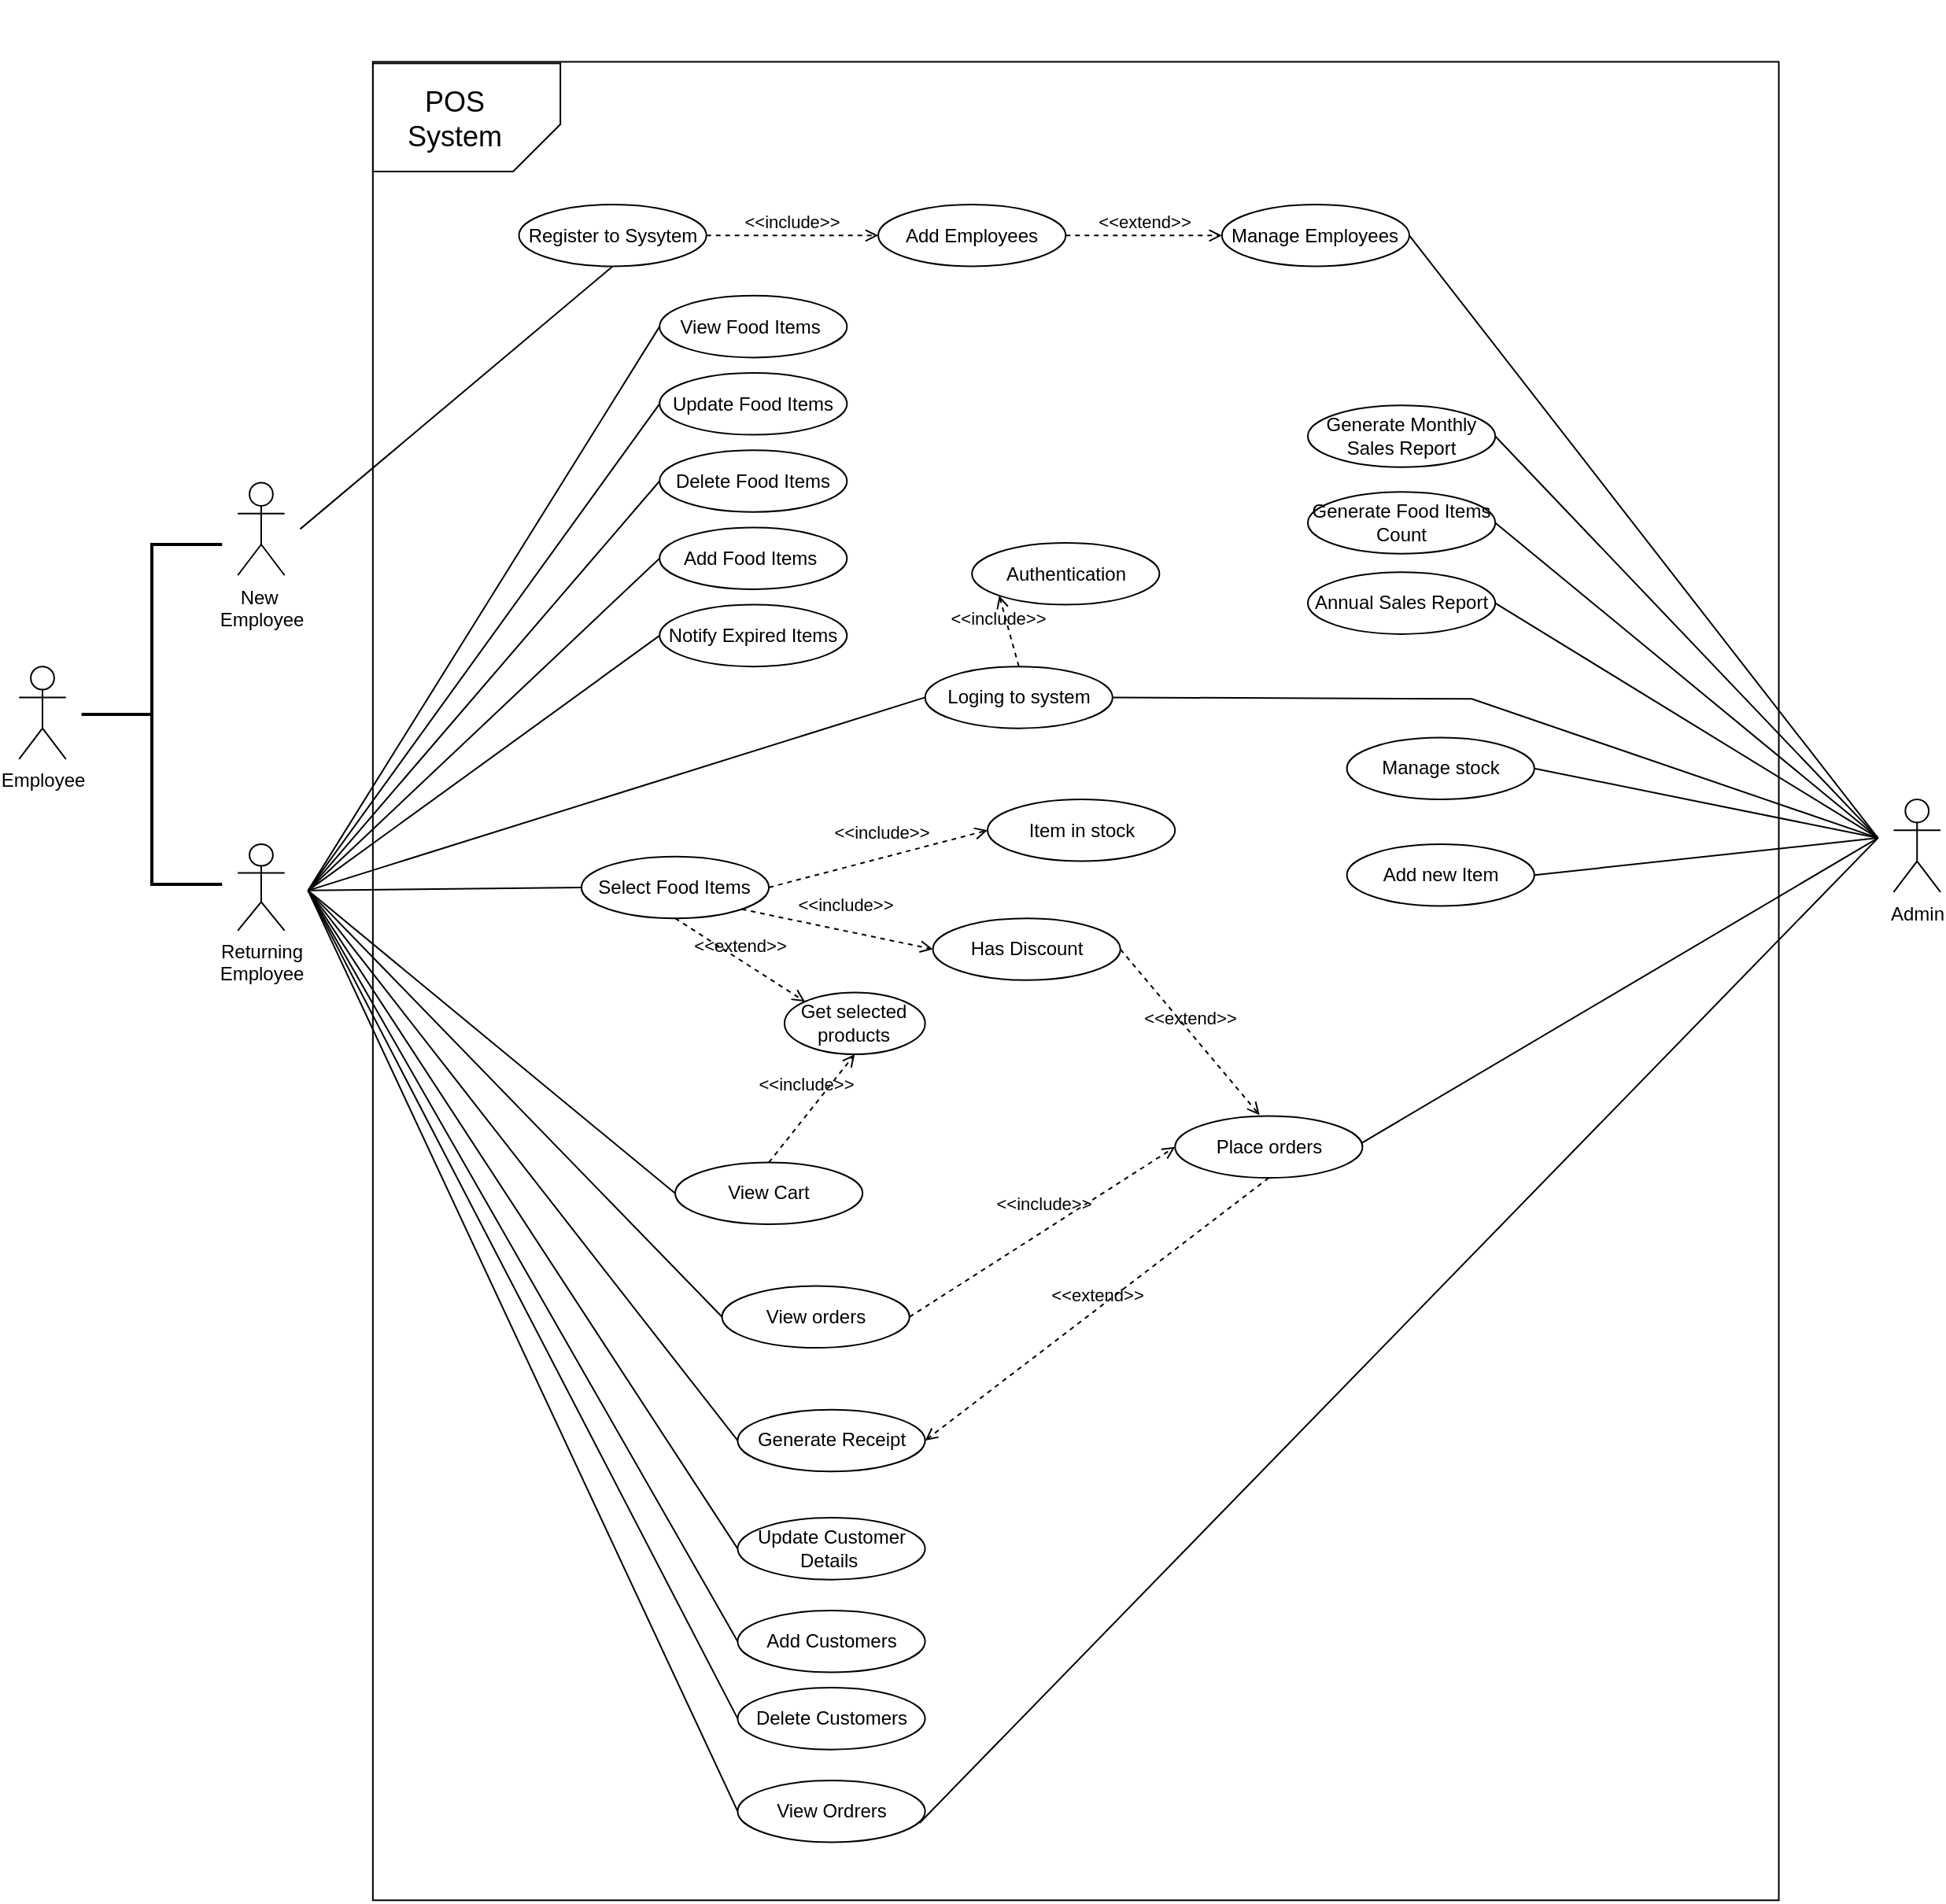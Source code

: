 <mxfile version="24.5.3" type="device">
  <diagram name="Page-1" id="xL3k2eeln_ysvmzoqMKh">
    <mxGraphModel dx="3514" dy="2043" grid="1" gridSize="10" guides="1" tooltips="1" connect="1" arrows="1" fold="1" page="1" pageScale="1" pageWidth="1169" pageHeight="827" math="0" shadow="0">
      <root>
        <mxCell id="0" />
        <mxCell id="1" parent="0" />
        <mxCell id="o7z7_8oo6QjwDc4_HzKS-1" value="" style="group" parent="1" connectable="0" vertex="1">
          <mxGeometry x="-919.996" y="-49.998" width="913.185" height="1207.636" as="geometry" />
        </mxCell>
        <mxCell id="o7z7_8oo6QjwDc4_HzKS-2" value="" style="rounded=0;whiteSpace=wrap;html=1;" parent="o7z7_8oo6QjwDc4_HzKS-1" vertex="1">
          <mxGeometry x="9.926" y="39.273" width="893.333" height="1168.364" as="geometry" />
        </mxCell>
        <mxCell id="o7z7_8oo6QjwDc4_HzKS-3" value="" style="group" parent="o7z7_8oo6QjwDc4_HzKS-1" connectable="0" vertex="1">
          <mxGeometry x="1.963" y="38.273" width="119.111" height="68.727" as="geometry" />
        </mxCell>
        <mxCell id="o7z7_8oo6QjwDc4_HzKS-4" value="" style="shape=card;whiteSpace=wrap;html=1;rotation=-180;" parent="o7z7_8oo6QjwDc4_HzKS-3" vertex="1">
          <mxGeometry x="8.0" y="2.0" width="119.111" height="68.727" as="geometry" />
        </mxCell>
        <mxCell id="o7z7_8oo6QjwDc4_HzKS-5" value="&lt;font style=&quot;font-size: 18px;&quot;&gt;POS System&lt;/font&gt;" style="text;html=1;align=center;verticalAlign=middle;whiteSpace=wrap;rounded=0;" parent="o7z7_8oo6QjwDc4_HzKS-3" vertex="1">
          <mxGeometry x="29.815" y="22.636" width="59.556" height="29.455" as="geometry" />
        </mxCell>
        <mxCell id="o7z7_8oo6QjwDc4_HzKS-6" value="Update Food Items" style="ellipse;whiteSpace=wrap;html=1;" parent="1" vertex="1">
          <mxGeometry x="-727.926" y="187.018" width="119.111" height="39.273" as="geometry" />
        </mxCell>
        <mxCell id="o7z7_8oo6QjwDc4_HzKS-7" value="Delete Food Items" style="ellipse;whiteSpace=wrap;html=1;" parent="1" vertex="1">
          <mxGeometry x="-727.926" y="236.109" width="119.111" height="39.273" as="geometry" />
        </mxCell>
        <mxCell id="o7z7_8oo6QjwDc4_HzKS-8" value="Notify Expired Items" style="ellipse;whiteSpace=wrap;html=1;" parent="1" vertex="1">
          <mxGeometry x="-727.926" y="334.291" width="119.111" height="39.273" as="geometry" />
        </mxCell>
        <mxCell id="o7z7_8oo6QjwDc4_HzKS-9" value="Add Food Items&amp;nbsp;" style="ellipse;whiteSpace=wrap;html=1;" parent="1" vertex="1">
          <mxGeometry x="-727.926" y="285.2" width="119.111" height="39.273" as="geometry" />
        </mxCell>
        <mxCell id="o7z7_8oo6QjwDc4_HzKS-10" value="" style="endArrow=none;html=1;rounded=0;entryX=0;entryY=0.5;entryDx=0;entryDy=0;exitX=0.5;exitY=0.5;exitDx=0;exitDy=0;exitPerimeter=0;" parent="1" target="o7z7_8oo6QjwDc4_HzKS-44" edge="1">
          <mxGeometry width="50" height="50" relative="1" as="geometry">
            <mxPoint x="-951.259" y="515.927" as="sourcePoint" />
            <mxPoint x="-529.407" y="304.836" as="targetPoint" />
          </mxGeometry>
        </mxCell>
        <mxCell id="o7z7_8oo6QjwDc4_HzKS-11" value="" style="endArrow=none;html=1;rounded=0;entryX=0;entryY=0.5;entryDx=0;entryDy=0;exitX=0.5;exitY=0.5;exitDx=0;exitDy=0;exitPerimeter=0;" parent="1" target="o7z7_8oo6QjwDc4_HzKS-6" edge="1">
          <mxGeometry width="50" height="50" relative="1" as="geometry">
            <mxPoint x="-951.259" y="515.927" as="sourcePoint" />
            <mxPoint x="-529.407" y="304.836" as="targetPoint" />
          </mxGeometry>
        </mxCell>
        <mxCell id="o7z7_8oo6QjwDc4_HzKS-12" value="" style="endArrow=none;html=1;rounded=0;entryX=0;entryY=0.5;entryDx=0;entryDy=0;exitX=0.5;exitY=0.5;exitDx=0;exitDy=0;exitPerimeter=0;" parent="1" target="o7z7_8oo6QjwDc4_HzKS-7" edge="1">
          <mxGeometry width="50" height="50" relative="1" as="geometry">
            <mxPoint x="-951.259" y="515.927" as="sourcePoint" />
            <mxPoint x="-529.407" y="304.836" as="targetPoint" />
          </mxGeometry>
        </mxCell>
        <mxCell id="o7z7_8oo6QjwDc4_HzKS-13" value="" style="endArrow=none;html=1;rounded=0;entryX=0;entryY=0.5;entryDx=0;entryDy=0;exitX=0.5;exitY=0.5;exitDx=0;exitDy=0;exitPerimeter=0;" parent="1" target="o7z7_8oo6QjwDc4_HzKS-9" edge="1">
          <mxGeometry width="50" height="50" relative="1" as="geometry">
            <mxPoint x="-951.259" y="515.927" as="sourcePoint" />
            <mxPoint x="-529.407" y="304.836" as="targetPoint" />
          </mxGeometry>
        </mxCell>
        <mxCell id="o7z7_8oo6QjwDc4_HzKS-14" value="" style="endArrow=none;html=1;rounded=0;entryX=0;entryY=0.5;entryDx=0;entryDy=0;exitX=0.5;exitY=0.5;exitDx=0;exitDy=0;exitPerimeter=0;" parent="1" target="o7z7_8oo6QjwDc4_HzKS-8" edge="1">
          <mxGeometry width="50" height="50" relative="1" as="geometry">
            <mxPoint x="-951.259" y="515.927" as="sourcePoint" />
            <mxPoint x="-529.407" y="304.836" as="targetPoint" />
          </mxGeometry>
        </mxCell>
        <mxCell id="o7z7_8oo6QjwDc4_HzKS-15" value="Select Food Items" style="ellipse;whiteSpace=wrap;html=1;" parent="1" vertex="1">
          <mxGeometry x="-777.556" y="494.327" width="119.111" height="39.273" as="geometry" />
        </mxCell>
        <mxCell id="o7z7_8oo6QjwDc4_HzKS-16" value="View Cart" style="ellipse;whiteSpace=wrap;html=1;" parent="1" vertex="1">
          <mxGeometry x="-718" y="688.727" width="119.111" height="39.273" as="geometry" />
        </mxCell>
        <mxCell id="o7z7_8oo6QjwDc4_HzKS-17" value="View orders" style="ellipse;whiteSpace=wrap;html=1;" parent="1" vertex="1">
          <mxGeometry x="-688.222" y="767.273" width="119.111" height="39.273" as="geometry" />
        </mxCell>
        <mxCell id="o7z7_8oo6QjwDc4_HzKS-18" value="Generate Receipt" style="ellipse;whiteSpace=wrap;html=1;" parent="1" vertex="1">
          <mxGeometry x="-678.296" y="845.818" width="119.111" height="39.273" as="geometry" />
        </mxCell>
        <mxCell id="o7z7_8oo6QjwDc4_HzKS-19" value="" style="endArrow=none;html=1;rounded=0;entryX=0;entryY=0.5;entryDx=0;entryDy=0;exitX=0.5;exitY=0.5;exitDx=0;exitDy=0;exitPerimeter=0;" parent="1" target="o7z7_8oo6QjwDc4_HzKS-15" edge="1">
          <mxGeometry width="50" height="50" relative="1" as="geometry">
            <mxPoint x="-951.259" y="515.927" as="sourcePoint" />
            <mxPoint x="-529.407" y="501.2" as="targetPoint" />
          </mxGeometry>
        </mxCell>
        <mxCell id="o7z7_8oo6QjwDc4_HzKS-20" value="" style="endArrow=none;html=1;rounded=0;entryX=0;entryY=0.5;entryDx=0;entryDy=0;exitX=0.5;exitY=0.5;exitDx=0;exitDy=0;exitPerimeter=0;" parent="1" target="o7z7_8oo6QjwDc4_HzKS-16" edge="1">
          <mxGeometry width="50" height="50" relative="1" as="geometry">
            <mxPoint x="-951.259" y="515.927" as="sourcePoint" />
            <mxPoint x="-529.407" y="501.2" as="targetPoint" />
          </mxGeometry>
        </mxCell>
        <mxCell id="o7z7_8oo6QjwDc4_HzKS-21" value="" style="endArrow=none;html=1;rounded=0;entryX=0;entryY=0.5;entryDx=0;entryDy=0;exitX=0.5;exitY=0.5;exitDx=0;exitDy=0;exitPerimeter=0;" parent="1" target="o7z7_8oo6QjwDc4_HzKS-17" edge="1">
          <mxGeometry width="50" height="50" relative="1" as="geometry">
            <mxPoint x="-951.259" y="515.927" as="sourcePoint" />
            <mxPoint x="-529.407" y="501.2" as="targetPoint" />
          </mxGeometry>
        </mxCell>
        <mxCell id="o7z7_8oo6QjwDc4_HzKS-22" value="" style="endArrow=none;html=1;rounded=0;entryX=0;entryY=0.5;entryDx=0;entryDy=0;exitX=0.5;exitY=0.5;exitDx=0;exitDy=0;exitPerimeter=0;" parent="1" target="o7z7_8oo6QjwDc4_HzKS-18" edge="1">
          <mxGeometry width="50" height="50" relative="1" as="geometry">
            <mxPoint x="-951.259" y="515.927" as="sourcePoint" />
            <mxPoint x="-529.407" y="501.2" as="targetPoint" />
          </mxGeometry>
        </mxCell>
        <mxCell id="o7z7_8oo6QjwDc4_HzKS-23" value="&lt;div&gt;Update Customer Details&amp;nbsp;&lt;br&gt;&lt;/div&gt;" style="ellipse;whiteSpace=wrap;html=1;" parent="1" vertex="1">
          <mxGeometry x="-678.296" y="914.545" width="119.111" height="39.273" as="geometry" />
        </mxCell>
        <mxCell id="o7z7_8oo6QjwDc4_HzKS-24" value="Add Customers" style="ellipse;whiteSpace=wrap;html=1;" parent="1" vertex="1">
          <mxGeometry x="-678.296" y="973.455" width="119.111" height="39.273" as="geometry" />
        </mxCell>
        <mxCell id="o7z7_8oo6QjwDc4_HzKS-25" value="Delete Customers" style="ellipse;whiteSpace=wrap;html=1;" parent="1" vertex="1">
          <mxGeometry x="-678.296" y="1022.545" width="119.111" height="39.273" as="geometry" />
        </mxCell>
        <mxCell id="o7z7_8oo6QjwDc4_HzKS-26" value="View Ordrers" style="ellipse;whiteSpace=wrap;html=1;" parent="1" vertex="1">
          <mxGeometry x="-678.296" y="1081.455" width="119.111" height="39.273" as="geometry" />
        </mxCell>
        <mxCell id="o7z7_8oo6QjwDc4_HzKS-27" value="" style="endArrow=none;html=1;rounded=0;entryX=0;entryY=0.5;entryDx=0;entryDy=0;exitX=0.5;exitY=0.5;exitDx=0;exitDy=0;exitPerimeter=0;" parent="1" target="o7z7_8oo6QjwDc4_HzKS-23" edge="1">
          <mxGeometry width="50" height="50" relative="1" as="geometry">
            <mxPoint x="-951.259" y="515.927" as="sourcePoint" />
            <mxPoint x="-529.407" y="658.291" as="targetPoint" />
          </mxGeometry>
        </mxCell>
        <mxCell id="o7z7_8oo6QjwDc4_HzKS-28" value="" style="endArrow=none;html=1;rounded=0;entryX=0;entryY=0.5;entryDx=0;entryDy=0;exitX=0.5;exitY=0.5;exitDx=0;exitDy=0;exitPerimeter=0;" parent="1" target="o7z7_8oo6QjwDc4_HzKS-24" edge="1">
          <mxGeometry width="50" height="50" relative="1" as="geometry">
            <mxPoint x="-951.259" y="515.927" as="sourcePoint" />
            <mxPoint x="-529.407" y="550.291" as="targetPoint" />
          </mxGeometry>
        </mxCell>
        <mxCell id="o7z7_8oo6QjwDc4_HzKS-29" value="" style="endArrow=none;html=1;rounded=0;entryX=0;entryY=0.5;entryDx=0;entryDy=0;exitX=0.5;exitY=0.5;exitDx=0;exitDy=0;exitPerimeter=0;" parent="1" target="o7z7_8oo6QjwDc4_HzKS-25" edge="1">
          <mxGeometry width="50" height="50" relative="1" as="geometry">
            <mxPoint x="-951.259" y="515.927" as="sourcePoint" />
            <mxPoint x="-529.407" y="550.291" as="targetPoint" />
          </mxGeometry>
        </mxCell>
        <mxCell id="o7z7_8oo6QjwDc4_HzKS-30" value="" style="endArrow=none;html=1;rounded=0;entryX=0;entryY=0.5;entryDx=0;entryDy=0;exitX=0.5;exitY=0.5;exitDx=0;exitDy=0;exitPerimeter=0;" parent="1" target="o7z7_8oo6QjwDc4_HzKS-26" edge="1">
          <mxGeometry width="50" height="50" relative="1" as="geometry">
            <mxPoint x="-951.259" y="515.927" as="sourcePoint" />
            <mxPoint x="-529.407" y="550.291" as="targetPoint" />
          </mxGeometry>
        </mxCell>
        <mxCell id="o7z7_8oo6QjwDc4_HzKS-31" value="Generate Monthly Sales Report" style="ellipse;whiteSpace=wrap;html=1;" parent="1" vertex="1">
          <mxGeometry x="-316.0" y="207.636" width="119.111" height="39.273" as="geometry" />
        </mxCell>
        <mxCell id="o7z7_8oo6QjwDc4_HzKS-32" value="Generate Food Items Count" style="ellipse;whiteSpace=wrap;html=1;" parent="1" vertex="1">
          <mxGeometry x="-316.0" y="262.618" width="119.111" height="39.273" as="geometry" />
        </mxCell>
        <mxCell id="o7z7_8oo6QjwDc4_HzKS-33" value="Annual Sales Report" style="ellipse;whiteSpace=wrap;html=1;" parent="1" vertex="1">
          <mxGeometry x="-316.0" y="313.673" width="119.111" height="39.273" as="geometry" />
        </mxCell>
        <mxCell id="o7z7_8oo6QjwDc4_HzKS-34" value="" style="endArrow=none;html=1;rounded=0;entryX=1;entryY=0.5;entryDx=0;entryDy=0;" parent="1" target="o7z7_8oo6QjwDc4_HzKS-31" edge="1">
          <mxGeometry width="50" height="50" relative="1" as="geometry">
            <mxPoint x="46.296" y="482.545" as="sourcePoint" />
            <mxPoint x="-658.444" y="236.109" as="targetPoint" />
          </mxGeometry>
        </mxCell>
        <mxCell id="o7z7_8oo6QjwDc4_HzKS-35" value="" style="endArrow=none;html=1;rounded=0;entryX=1;entryY=0.5;entryDx=0;entryDy=0;" parent="1" target="o7z7_8oo6QjwDc4_HzKS-32" edge="1">
          <mxGeometry width="50" height="50" relative="1" as="geometry">
            <mxPoint x="46.296" y="482.545" as="sourcePoint" />
            <mxPoint x="-360.667" y="255.745" as="targetPoint" />
          </mxGeometry>
        </mxCell>
        <mxCell id="o7z7_8oo6QjwDc4_HzKS-36" value="" style="endArrow=none;html=1;rounded=0;entryX=1;entryY=0.5;entryDx=0;entryDy=0;" parent="1" target="o7z7_8oo6QjwDc4_HzKS-33" edge="1">
          <mxGeometry width="50" height="50" relative="1" as="geometry">
            <mxPoint x="46.296" y="482.545" as="sourcePoint" />
            <mxPoint x="-350.741" y="265.564" as="targetPoint" />
          </mxGeometry>
        </mxCell>
        <mxCell id="o7z7_8oo6QjwDc4_HzKS-37" value="" style="endArrow=none;html=1;rounded=0;entryX=0.971;entryY=0.688;entryDx=0;entryDy=0;entryPerimeter=0;" parent="1" target="o7z7_8oo6QjwDc4_HzKS-26" edge="1">
          <mxGeometry width="50" height="50" relative="1" as="geometry">
            <mxPoint x="46.296" y="482.545" as="sourcePoint" />
            <mxPoint x="-658.444" y="393.2" as="targetPoint" />
          </mxGeometry>
        </mxCell>
        <mxCell id="o7z7_8oo6QjwDc4_HzKS-38" value="" style="endArrow=none;html=1;rounded=0;entryX=0.91;entryY=0.589;entryDx=0;entryDy=0;entryPerimeter=0;" parent="1" target="o7z7_8oo6QjwDc4_HzKS-52" edge="1">
          <mxGeometry width="50" height="50" relative="1" as="geometry">
            <mxPoint x="46.296" y="482.545" as="sourcePoint" />
            <mxPoint x="-360.667" y="610.182" as="targetPoint" />
          </mxGeometry>
        </mxCell>
        <mxCell id="o7z7_8oo6QjwDc4_HzKS-39" value="Manage Employees" style="ellipse;whiteSpace=wrap;html=1;" parent="1" vertex="1">
          <mxGeometry x="-370.593" y="80" width="119.111" height="39.273" as="geometry" />
        </mxCell>
        <mxCell id="o7z7_8oo6QjwDc4_HzKS-40" value="" style="endArrow=none;html=1;rounded=0;entryX=1;entryY=0.5;entryDx=0;entryDy=0;" parent="1" target="o7z7_8oo6QjwDc4_HzKS-39" edge="1">
          <mxGeometry width="50" height="50" relative="1" as="geometry">
            <mxPoint x="46.296" y="482.545" as="sourcePoint" />
            <mxPoint x="-479.778" y="471.745" as="targetPoint" />
          </mxGeometry>
        </mxCell>
        <mxCell id="o7z7_8oo6QjwDc4_HzKS-41" value="Employee&lt;div&gt;&lt;br&gt;&lt;/div&gt;" style="shape=umlActor;verticalLabelPosition=bottom;verticalAlign=top;html=1;outlineConnect=0;" parent="1" vertex="1">
          <mxGeometry x="-1134.889" y="373.564" width="29.778" height="58.909" as="geometry" />
        </mxCell>
        <mxCell id="o7z7_8oo6QjwDc4_HzKS-42" value="Add new Item" style="ellipse;whiteSpace=wrap;html=1;" parent="1" vertex="1">
          <mxGeometry x="-291.185" y="486.473" width="119.111" height="39.273" as="geometry" />
        </mxCell>
        <mxCell id="o7z7_8oo6QjwDc4_HzKS-43" value="" style="endArrow=none;html=1;rounded=0;entryX=1;entryY=0.5;entryDx=0;entryDy=0;" parent="1" target="o7z7_8oo6QjwDc4_HzKS-42" edge="1">
          <mxGeometry width="50" height="50" relative="1" as="geometry">
            <mxPoint x="46.296" y="482.545" as="sourcePoint" />
            <mxPoint x="-360.667" y="353.927" as="targetPoint" />
          </mxGeometry>
        </mxCell>
        <mxCell id="o7z7_8oo6QjwDc4_HzKS-44" value="View Food Items&amp;nbsp;" style="ellipse;whiteSpace=wrap;html=1;" parent="1" vertex="1">
          <mxGeometry x="-727.926" y="137.927" width="119.111" height="39.273" as="geometry" />
        </mxCell>
        <mxCell id="o7z7_8oo6QjwDc4_HzKS-45" value="New&amp;nbsp;&lt;div&gt;Employee&lt;div&gt;&lt;br&gt;&lt;/div&gt;&lt;/div&gt;" style="shape=umlActor;verticalLabelPosition=bottom;verticalAlign=top;html=1;outlineConnect=0;" parent="1" vertex="1">
          <mxGeometry x="-995.926" y="256.727" width="29.778" height="58.909" as="geometry" />
        </mxCell>
        <mxCell id="o7z7_8oo6QjwDc4_HzKS-46" value="Add Employees" style="ellipse;whiteSpace=wrap;html=1;" parent="1" vertex="1">
          <mxGeometry x="-588.963" y="80" width="119.111" height="39.273" as="geometry" />
        </mxCell>
        <mxCell id="o7z7_8oo6QjwDc4_HzKS-47" value="Register to Sysytem" style="ellipse;whiteSpace=wrap;html=1;" parent="1" vertex="1">
          <mxGeometry x="-817.259" y="80" width="119.111" height="39.273" as="geometry" />
        </mxCell>
        <mxCell id="o7z7_8oo6QjwDc4_HzKS-48" value="Loging to system" style="ellipse;whiteSpace=wrap;html=1;" parent="1" vertex="1">
          <mxGeometry x="-559.185" y="373.564" width="119.111" height="39.273" as="geometry" />
        </mxCell>
        <mxCell id="o7z7_8oo6QjwDc4_HzKS-49" value="&amp;lt;&amp;lt;include&amp;gt;&amp;gt;" style="html=1;verticalAlign=bottom;labelBackgroundColor=none;endArrow=open;endFill=0;dashed=1;rounded=0;entryX=0;entryY=0.5;entryDx=0;entryDy=0;exitX=1;exitY=0.5;exitDx=0;exitDy=0;" parent="1" source="o7z7_8oo6QjwDc4_HzKS-47" target="o7z7_8oo6QjwDc4_HzKS-46" edge="1">
          <mxGeometry width="160" relative="1" as="geometry">
            <mxPoint x="-906.593" y="197.818" as="sourcePoint" />
            <mxPoint x="-747.778" y="197.818" as="targetPoint" />
          </mxGeometry>
        </mxCell>
        <mxCell id="o7z7_8oo6QjwDc4_HzKS-50" value="" style="endArrow=none;html=1;rounded=0;exitX=0.5;exitY=0.5;exitDx=0;exitDy=0;exitPerimeter=0;entryX=0;entryY=0.5;entryDx=0;entryDy=0;" parent="1" target="o7z7_8oo6QjwDc4_HzKS-48" edge="1">
          <mxGeometry width="50" height="50" relative="1" as="geometry">
            <mxPoint x="-951.259" y="515.927" as="sourcePoint" />
            <mxPoint x="-579.037" y="502.182" as="targetPoint" />
          </mxGeometry>
        </mxCell>
        <mxCell id="o7z7_8oo6QjwDc4_HzKS-51" value="" style="endArrow=none;html=1;rounded=0;entryX=0.5;entryY=1;entryDx=0;entryDy=0;" parent="1" target="o7z7_8oo6QjwDc4_HzKS-47" edge="1">
          <mxGeometry width="50" height="50" relative="1" as="geometry">
            <mxPoint x="-956.222" y="286.182" as="sourcePoint" />
            <mxPoint x="-926.444" y="177.2" as="targetPoint" />
          </mxGeometry>
        </mxCell>
        <mxCell id="o7z7_8oo6QjwDc4_HzKS-52" value="Place orders" style="ellipse;whiteSpace=wrap;html=1;" parent="1" vertex="1">
          <mxGeometry x="-400.37" y="659.273" width="119.111" height="39.273" as="geometry" />
        </mxCell>
        <mxCell id="o7z7_8oo6QjwDc4_HzKS-53" value="&amp;lt;&amp;lt;extend&amp;gt;&amp;gt;" style="html=1;verticalAlign=bottom;labelBackgroundColor=none;endArrow=open;endFill=0;dashed=1;rounded=0;entryX=0;entryY=0.5;entryDx=0;entryDy=0;exitX=1;exitY=0.5;exitDx=0;exitDy=0;" parent="1" source="o7z7_8oo6QjwDc4_HzKS-46" target="o7z7_8oo6QjwDc4_HzKS-39" edge="1">
          <mxGeometry width="160" relative="1" as="geometry">
            <mxPoint x="-529.407" y="158.545" as="sourcePoint" />
            <mxPoint x="-370.593" y="158.545" as="targetPoint" />
          </mxGeometry>
        </mxCell>
        <mxCell id="o7z7_8oo6QjwDc4_HzKS-54" value="Authentication" style="ellipse;whiteSpace=wrap;html=1;" parent="1" vertex="1">
          <mxGeometry x="-529.407" y="295.018" width="119.111" height="39.273" as="geometry" />
        </mxCell>
        <mxCell id="o7z7_8oo6QjwDc4_HzKS-56" value="&amp;lt;&amp;lt;include&amp;gt;&amp;gt;" style="html=1;verticalAlign=bottom;labelBackgroundColor=none;endArrow=open;endFill=0;dashed=1;rounded=0;exitX=1;exitY=0.5;exitDx=0;exitDy=0;entryX=0;entryY=0.5;entryDx=0;entryDy=0;" parent="1" source="o7z7_8oo6QjwDc4_HzKS-17" target="o7z7_8oo6QjwDc4_HzKS-52" edge="1">
          <mxGeometry x="0.054" y="7" width="160" relative="1" as="geometry">
            <mxPoint x="-588.963" y="598.685" as="sourcePoint" />
            <mxPoint x="-430.148" y="659.273" as="targetPoint" />
            <mxPoint as="offset" />
          </mxGeometry>
        </mxCell>
        <mxCell id="o7z7_8oo6QjwDc4_HzKS-58" value="&amp;lt;&amp;lt;include&amp;gt;&amp;gt;" style="html=1;verticalAlign=bottom;labelBackgroundColor=none;endArrow=open;endFill=0;dashed=1;rounded=0;exitX=0.5;exitY=0;exitDx=0;exitDy=0;entryX=0;entryY=1;entryDx=0;entryDy=0;" parent="1" source="o7z7_8oo6QjwDc4_HzKS-48" target="o7z7_8oo6QjwDc4_HzKS-54" edge="1">
          <mxGeometry x="0.054" y="7" width="160" relative="1" as="geometry">
            <mxPoint x="-708.074" y="443.273" as="sourcePoint" />
            <mxPoint x="-496.652" y="497.273" as="targetPoint" />
            <mxPoint as="offset" />
          </mxGeometry>
        </mxCell>
        <mxCell id="o7z7_8oo6QjwDc4_HzKS-59" value="Admin&lt;div&gt;&lt;br&gt;&lt;/div&gt;" style="shape=umlActor;verticalLabelPosition=bottom;verticalAlign=top;html=1;outlineConnect=0;" parent="1" vertex="1">
          <mxGeometry x="56.222" y="458" width="29.778" height="58.909" as="geometry" />
        </mxCell>
        <mxCell id="o7z7_8oo6QjwDc4_HzKS-60" value="Returning&lt;div&gt;Employee&lt;div&gt;&lt;br&gt;&lt;/div&gt;&lt;/div&gt;" style="shape=umlActor;verticalLabelPosition=bottom;verticalAlign=top;html=1;outlineConnect=0;" parent="1" vertex="1">
          <mxGeometry x="-995.926" y="486.473" width="29.778" height="54.982" as="geometry" />
        </mxCell>
        <mxCell id="o7z7_8oo6QjwDc4_HzKS-61" value="" style="strokeWidth=2;html=1;shape=mxgraph.flowchart.annotation_2;align=left;labelPosition=right;pointerEvents=1;" parent="1" vertex="1">
          <mxGeometry x="-1095.185" y="296" width="89.333" height="216" as="geometry" />
        </mxCell>
        <mxCell id="o7z7_8oo6QjwDc4_HzKS-64" value="Has Discount" style="ellipse;whiteSpace=wrap;html=1;" parent="1" vertex="1">
          <mxGeometry x="-554.222" y="533.6" width="119.111" height="39.273" as="geometry" />
        </mxCell>
        <mxCell id="o7z7_8oo6QjwDc4_HzKS-65" value="&amp;lt;&amp;lt;extend&amp;gt;&amp;gt;" style="html=1;verticalAlign=bottom;labelBackgroundColor=none;endArrow=open;endFill=0;dashed=1;rounded=0;entryX=0.451;entryY=-0.016;entryDx=0;entryDy=0;entryPerimeter=0;exitX=1;exitY=0.5;exitDx=0;exitDy=0;" parent="1" source="o7z7_8oo6QjwDc4_HzKS-64" target="o7z7_8oo6QjwDc4_HzKS-52" edge="1">
          <mxGeometry width="160" relative="1" as="geometry">
            <mxPoint x="-251.481" y="578.764" as="sourcePoint" />
            <mxPoint x="-366.622" y="553.236" as="targetPoint" />
          </mxGeometry>
        </mxCell>
        <mxCell id="o7z7_8oo6QjwDc4_HzKS-66" value="&amp;lt;&amp;lt;include&amp;gt;&amp;gt;" style="html=1;verticalAlign=bottom;labelBackgroundColor=none;endArrow=open;endFill=0;dashed=1;rounded=0;exitX=1;exitY=1;exitDx=0;exitDy=0;entryX=0;entryY=0.5;entryDx=0;entryDy=0;" parent="1" source="o7z7_8oo6QjwDc4_HzKS-15" target="o7z7_8oo6QjwDc4_HzKS-64" edge="1">
          <mxGeometry x="0.054" y="7" width="160" relative="1" as="geometry">
            <mxPoint x="-598.889" y="510.91" as="sourcePoint" />
            <mxPoint x="-489.704" y="510.91" as="targetPoint" />
            <mxPoint as="offset" />
          </mxGeometry>
        </mxCell>
        <mxCell id="o7z7_8oo6QjwDc4_HzKS-67" value="&amp;lt;&amp;lt;extend&amp;gt;&amp;gt;" style="html=1;verticalAlign=bottom;labelBackgroundColor=none;endArrow=open;endFill=0;dashed=1;rounded=0;entryX=1;entryY=0.5;entryDx=0;entryDy=0;exitX=0.5;exitY=1;exitDx=0;exitDy=0;" parent="1" source="o7z7_8oo6QjwDc4_HzKS-52" target="o7z7_8oo6QjwDc4_HzKS-18" edge="1">
          <mxGeometry width="160" relative="1" as="geometry">
            <mxPoint x="-489.704" y="728" as="sourcePoint" />
            <mxPoint x="-465.881" y="811.455" as="targetPoint" />
          </mxGeometry>
        </mxCell>
        <mxCell id="o7z7_8oo6QjwDc4_HzKS-68" value="" style="endArrow=none;html=1;rounded=0;entryX=1;entryY=0.5;entryDx=0;entryDy=0;" parent="1" target="o7z7_8oo6QjwDc4_HzKS-48" edge="1">
          <mxGeometry width="50" height="50" relative="1" as="geometry">
            <mxPoint x="46.296" y="482.545" as="sourcePoint" />
            <mxPoint x="-509.556" y="384.364" as="targetPoint" />
            <Array as="points">
              <mxPoint x="-211.778" y="394.182" />
            </Array>
          </mxGeometry>
        </mxCell>
        <mxCell id="o7z7_8oo6QjwDc4_HzKS-69" value="Item in stock" style="ellipse;whiteSpace=wrap;html=1;" parent="1" vertex="1">
          <mxGeometry x="-519.481" y="458" width="119.111" height="39.273" as="geometry" />
        </mxCell>
        <mxCell id="o7z7_8oo6QjwDc4_HzKS-71" value="Manage stock" style="ellipse;whiteSpace=wrap;html=1;" parent="1" vertex="1">
          <mxGeometry x="-291.185" y="418.727" width="119.111" height="39.273" as="geometry" />
        </mxCell>
        <mxCell id="o7z7_8oo6QjwDc4_HzKS-72" value="&amp;lt;&amp;lt;include&amp;gt;&amp;gt;" style="html=1;verticalAlign=bottom;labelBackgroundColor=none;endArrow=open;endFill=0;dashed=1;rounded=0;exitX=1;exitY=0.5;exitDx=0;exitDy=0;entryX=0;entryY=0.5;entryDx=0;entryDy=0;" parent="1" source="o7z7_8oo6QjwDc4_HzKS-15" target="o7z7_8oo6QjwDc4_HzKS-69" edge="1">
          <mxGeometry x="0.054" y="7" width="160" relative="1" as="geometry">
            <mxPoint x="-725.941" y="525.745" as="sourcePoint" />
            <mxPoint x="-608.815" y="551.273" as="targetPoint" />
            <mxPoint as="offset" />
          </mxGeometry>
        </mxCell>
        <mxCell id="o7z7_8oo6QjwDc4_HzKS-74" value="" style="endArrow=none;html=1;rounded=0;exitX=1;exitY=0.5;exitDx=0;exitDy=0;" parent="1" source="o7z7_8oo6QjwDc4_HzKS-71" edge="1">
          <mxGeometry width="50" height="50" relative="1" as="geometry">
            <mxPoint x="-519.481" y="894.909" as="sourcePoint" />
            <mxPoint x="46.296" y="482.545" as="targetPoint" />
          </mxGeometry>
        </mxCell>
        <mxCell id="o7z7_8oo6QjwDc4_HzKS-75" value="Get selected products" style="ellipse;whiteSpace=wrap;html=1;" parent="1" vertex="1">
          <mxGeometry x="-648.519" y="580.727" width="89.333" height="39.273" as="geometry" />
        </mxCell>
        <mxCell id="o7z7_8oo6QjwDc4_HzKS-76" value="&amp;lt;&amp;lt;extend&amp;gt;&amp;gt;" style="html=1;verticalAlign=bottom;labelBackgroundColor=none;endArrow=open;endFill=0;dashed=1;rounded=0;entryX=0;entryY=0;entryDx=0;entryDy=0;exitX=0.5;exitY=1;exitDx=0;exitDy=0;" parent="1" source="o7z7_8oo6QjwDc4_HzKS-15" target="o7z7_8oo6QjwDc4_HzKS-75" edge="1">
          <mxGeometry width="160" relative="1" as="geometry">
            <mxPoint x="-736.859" y="561.091" as="sourcePoint" />
            <mxPoint x="-648.519" y="666.145" as="targetPoint" />
          </mxGeometry>
        </mxCell>
        <mxCell id="o7z7_8oo6QjwDc4_HzKS-77" value="&amp;lt;&amp;lt;include&amp;gt;&amp;gt;" style="html=1;verticalAlign=bottom;labelBackgroundColor=none;endArrow=open;endFill=0;dashed=1;rounded=0;exitX=0.5;exitY=0;exitDx=0;exitDy=0;entryX=0.5;entryY=1;entryDx=0;entryDy=0;" parent="1" source="o7z7_8oo6QjwDc4_HzKS-16" target="o7z7_8oo6QjwDc4_HzKS-75" edge="1">
          <mxGeometry x="0.054" y="7" width="160" relative="1" as="geometry">
            <mxPoint x="-616.756" y="659.273" as="sourcePoint" />
            <mxPoint x="-494.667" y="684.8" as="targetPoint" />
            <mxPoint as="offset" />
          </mxGeometry>
        </mxCell>
      </root>
    </mxGraphModel>
  </diagram>
</mxfile>
